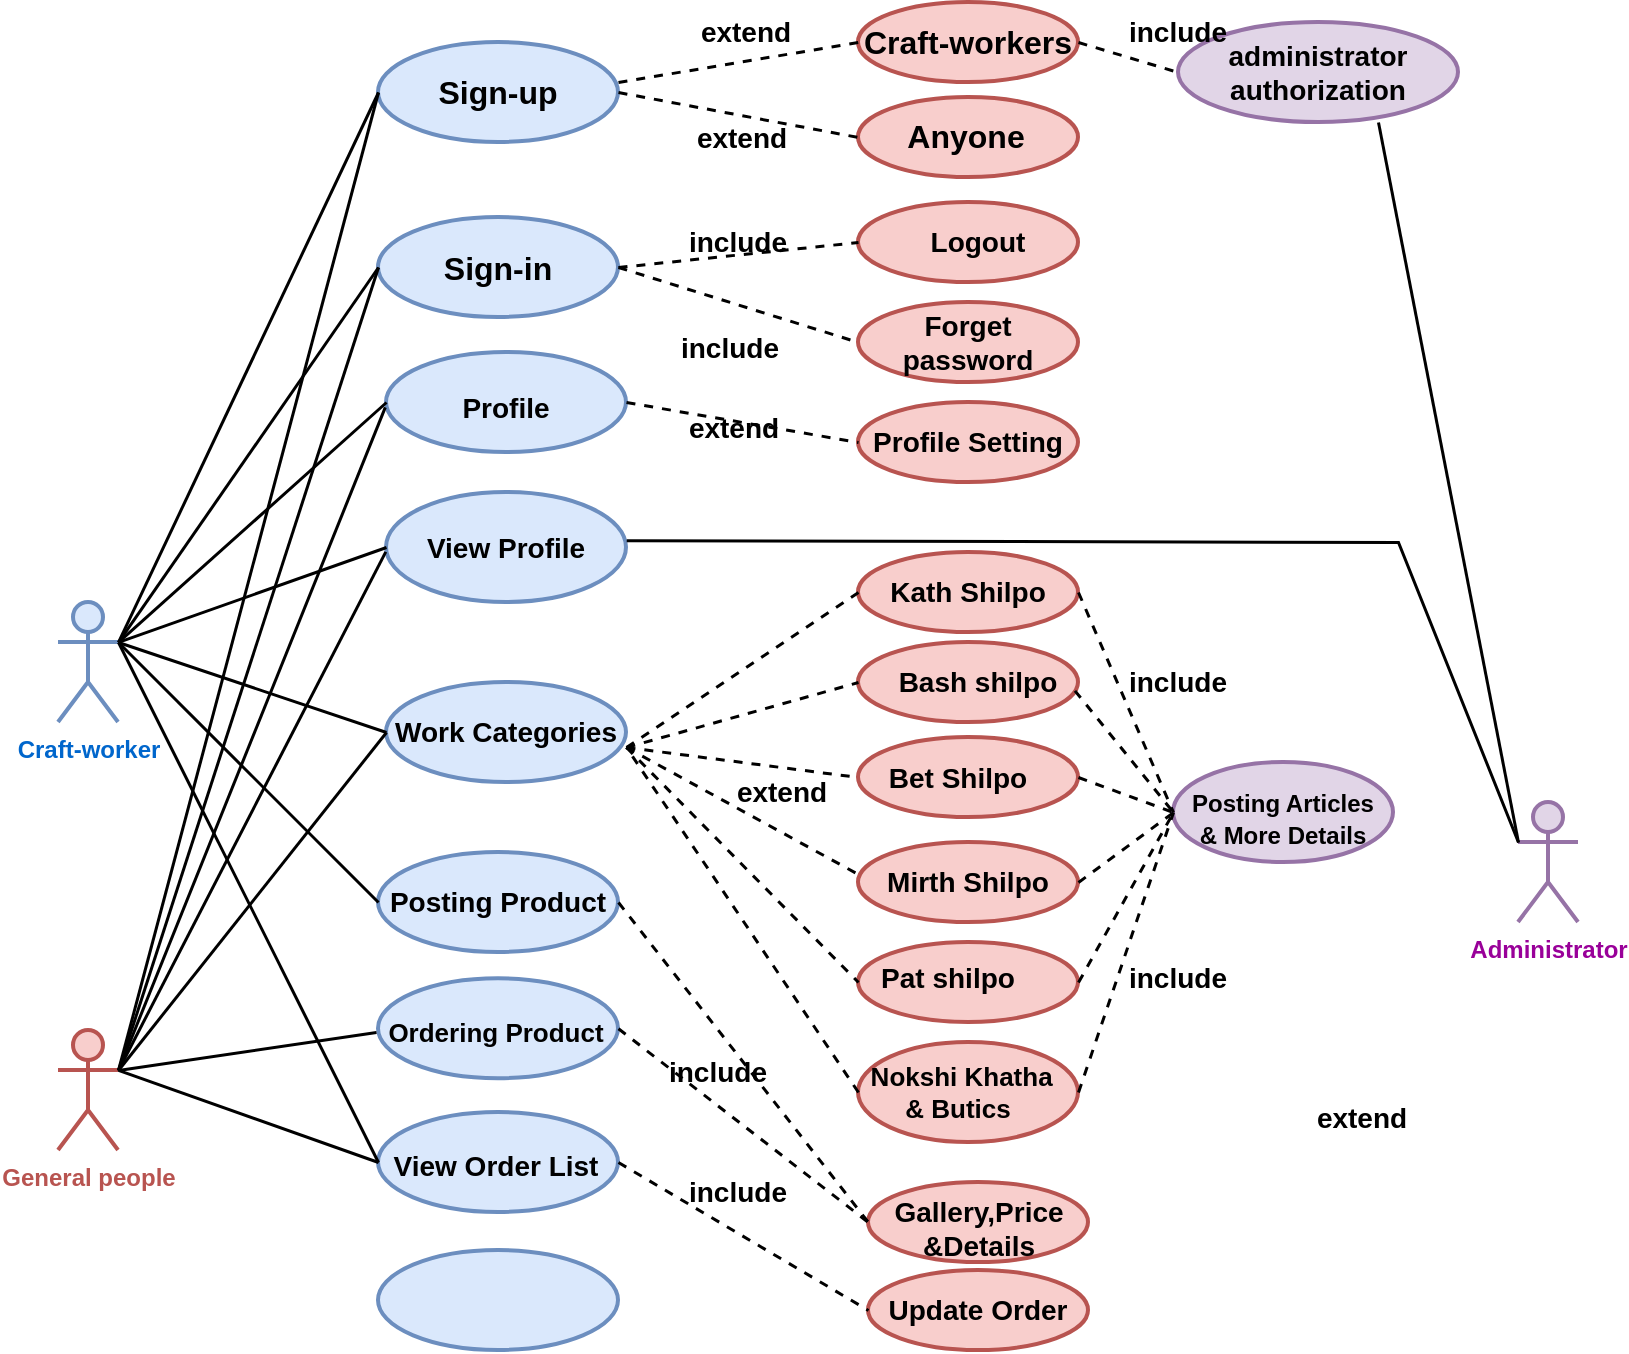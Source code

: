 <mxfile version="17.2.4" type="github">
  <diagram id="C1SeUNUOKZPyod-TcnNW" name="Page-1">
    <mxGraphModel dx="1234" dy="747" grid="1" gridSize="10" guides="1" tooltips="1" connect="1" arrows="1" fold="1" page="1" pageScale="1" pageWidth="827" pageHeight="1169" math="0" shadow="0">
      <root>
        <mxCell id="0" />
        <mxCell id="1" parent="0" />
        <mxCell id="6IoVu-vz7xidwQ04EuJD-1" value="&lt;font color=&quot;#0066CC&quot;&gt;&lt;b&gt;Craft-worker&lt;/b&gt;&lt;/font&gt;" style="shape=umlActor;verticalLabelPosition=bottom;verticalAlign=top;html=1;outlineConnect=0;fillColor=#dae8fc;strokeColor=#6c8ebf;strokeWidth=2;" parent="1" vertex="1">
          <mxGeometry x="40" y="340" width="30" height="60" as="geometry" />
        </mxCell>
        <mxCell id="6IoVu-vz7xidwQ04EuJD-2" value="&lt;font color=&quot;#B85450&quot;&gt;&lt;b&gt;General people&lt;/b&gt;&lt;/font&gt;" style="shape=umlActor;verticalLabelPosition=bottom;verticalAlign=top;html=1;outlineConnect=0;fillColor=#f8cecc;strokeColor=#B85450;strokeWidth=2;" parent="1" vertex="1">
          <mxGeometry x="40" y="554" width="30" height="60" as="geometry" />
        </mxCell>
        <mxCell id="6IoVu-vz7xidwQ04EuJD-3" value="&lt;font color=&quot;#990099&quot;&gt;&lt;b&gt;Administrator&lt;/b&gt;&lt;/font&gt;" style="shape=umlActor;verticalLabelPosition=bottom;verticalAlign=top;html=1;outlineConnect=0;fillColor=#e1d5e7;strokeColor=#9673a6;strokeWidth=2;" parent="1" vertex="1">
          <mxGeometry x="770" y="440" width="30" height="60" as="geometry" />
        </mxCell>
        <mxCell id="21wXZtojkiIjRj_W1PwF-1" value="" style="ellipse;whiteSpace=wrap;html=1;fillColor=#dae8fc;strokeColor=#6c8ebf;strokeWidth=2;" parent="1" vertex="1">
          <mxGeometry x="200" y="60" width="120" height="50" as="geometry" />
        </mxCell>
        <mxCell id="21wXZtojkiIjRj_W1PwF-2" value="" style="ellipse;whiteSpace=wrap;html=1;fillColor=#dae8fc;strokeColor=#6c8ebf;strokeWidth=2;" parent="1" vertex="1">
          <mxGeometry x="200" y="147.5" width="120" height="50" as="geometry" />
        </mxCell>
        <mxCell id="21wXZtojkiIjRj_W1PwF-3" value="" style="ellipse;whiteSpace=wrap;html=1;fillColor=#dae8fc;strokeColor=#6c8ebf;strokeWidth=2;" parent="1" vertex="1">
          <mxGeometry x="204" y="215" width="120" height="50" as="geometry" />
        </mxCell>
        <mxCell id="21wXZtojkiIjRj_W1PwF-4" value="" style="ellipse;whiteSpace=wrap;html=1;fillColor=#dae8fc;strokeColor=#6c8ebf;strokeWidth=2;" parent="1" vertex="1">
          <mxGeometry x="204" y="285" width="120" height="55" as="geometry" />
        </mxCell>
        <mxCell id="21wXZtojkiIjRj_W1PwF-5" value="" style="ellipse;whiteSpace=wrap;html=1;fillColor=#dae8fc;strokeColor=#6c8ebf;strokeWidth=2;" parent="1" vertex="1">
          <mxGeometry x="204" y="380" width="120" height="50" as="geometry" />
        </mxCell>
        <mxCell id="grchjJS3_pt_iHH_Tu_R-5" value="&lt;span style=&quot;font-size: 12pt ; font-family: &amp;#34;arial&amp;#34; ; color: rgb(0 , 0 , 0) ; background-color: transparent ; font-weight: 700 ; font-style: normal ; font-variant: normal ; text-decoration: none ; vertical-align: baseline&quot; id=&quot;docs-internal-guid-d9a8eea8-7fff-026f-fb4f-d4f9bcb1c07e&quot;&gt;Sign-up&lt;/span&gt;" style="text;html=1;strokeColor=none;fillColor=none;align=center;verticalAlign=middle;whiteSpace=wrap;rounded=0;fontColor=#B85450;" parent="1" vertex="1">
          <mxGeometry x="220" y="75" width="80" height="20" as="geometry" />
        </mxCell>
        <mxCell id="grchjJS3_pt_iHH_Tu_R-6" value="" style="ellipse;whiteSpace=wrap;html=1;strokeColor=#b85450;strokeWidth=2;fillColor=#f8cecc;" parent="1" vertex="1">
          <mxGeometry x="440" y="40" width="110" height="40" as="geometry" />
        </mxCell>
        <mxCell id="grchjJS3_pt_iHH_Tu_R-7" value="" style="ellipse;whiteSpace=wrap;html=1;strokeColor=#b85450;strokeWidth=2;fillColor=#f8cecc;" parent="1" vertex="1">
          <mxGeometry x="440" y="87.5" width="110" height="40" as="geometry" />
        </mxCell>
        <mxCell id="grchjJS3_pt_iHH_Tu_R-8" value="&lt;span style=&quot;font-size: 12pt ; font-family: &amp;#34;arial&amp;#34; ; color: rgb(0 , 0 , 0) ; background-color: transparent ; font-weight: 700 ; font-style: normal ; font-variant: normal ; text-decoration: none ; vertical-align: baseline&quot; id=&quot;docs-internal-guid-ee5e7e48-7fff-0333-686c-282adb7aed8b&quot;&gt;Craft-workers&lt;/span&gt;" style="text;html=1;strokeColor=none;fillColor=none;align=center;verticalAlign=middle;whiteSpace=wrap;rounded=0;fontColor=#B85450;" parent="1" vertex="1">
          <mxGeometry x="440" y="50" width="110" height="20" as="geometry" />
        </mxCell>
        <mxCell id="grchjJS3_pt_iHH_Tu_R-9" value="&lt;p dir=&quot;ltr&quot; style=&quot;line-height: 1.38 ; margin-left: 36pt ; margin-top: 0pt ; margin-bottom: 0pt&quot; id=&quot;docs-internal-guid-f657e5cc-7fff-a9fc-151d-04bddcebe516&quot;&gt;&lt;span style=&quot;font-size: 12pt ; font-family: &amp;#34;arial&amp;#34; ; color: rgb(0 , 0 , 0) ; background-color: transparent ; font-weight: 700 ; font-style: normal ; font-variant: normal ; text-decoration: none ; vertical-align: baseline&quot;&gt;Anyone&lt;/span&gt;&lt;/p&gt;" style="text;html=1;strokeColor=none;fillColor=none;align=center;verticalAlign=middle;whiteSpace=wrap;rounded=0;fontColor=#B85450;" parent="1" vertex="1">
          <mxGeometry x="440" y="92.5" width="60" height="30" as="geometry" />
        </mxCell>
        <mxCell id="grchjJS3_pt_iHH_Tu_R-10" value="" style="endArrow=none;dashed=1;html=1;rounded=0;fontColor=#B85450;entryX=0;entryY=0.5;entryDx=0;entryDy=0;strokeWidth=1.5;" parent="1" target="grchjJS3_pt_iHH_Tu_R-8" edge="1">
          <mxGeometry width="50" height="50" relative="1" as="geometry">
            <mxPoint x="320" y="80" as="sourcePoint" />
            <mxPoint x="370" y="30" as="targetPoint" />
          </mxGeometry>
        </mxCell>
        <mxCell id="grchjJS3_pt_iHH_Tu_R-11" value="" style="endArrow=none;dashed=1;html=1;rounded=0;fontColor=#B85450;exitX=1;exitY=0.5;exitDx=0;exitDy=0;strokeWidth=1.5;entryX=0;entryY=0.5;entryDx=0;entryDy=0;" parent="1" source="21wXZtojkiIjRj_W1PwF-1" target="grchjJS3_pt_iHH_Tu_R-9" edge="1">
          <mxGeometry width="50" height="50" relative="1" as="geometry">
            <mxPoint x="440" y="160" as="sourcePoint" />
            <mxPoint x="490" y="110" as="targetPoint" />
          </mxGeometry>
        </mxCell>
        <mxCell id="grchjJS3_pt_iHH_Tu_R-12" value="" style="ellipse;whiteSpace=wrap;html=1;strokeColor=#9673a6;strokeWidth=2;fillColor=#e1d5e7;" parent="1" vertex="1">
          <mxGeometry x="600" y="50" width="140" height="50" as="geometry" />
        </mxCell>
        <mxCell id="grchjJS3_pt_iHH_Tu_R-14" value="" style="endArrow=none;dashed=1;html=1;rounded=0;fontColor=#B85450;strokeWidth=1.5;entryX=0;entryY=0.5;entryDx=0;entryDy=0;exitX=1;exitY=0.5;exitDx=0;exitDy=0;" parent="1" source="grchjJS3_pt_iHH_Tu_R-8" target="grchjJS3_pt_iHH_Tu_R-12" edge="1">
          <mxGeometry width="50" height="50" relative="1" as="geometry">
            <mxPoint x="470" y="310" as="sourcePoint" />
            <mxPoint x="520" y="260" as="targetPoint" />
          </mxGeometry>
        </mxCell>
        <mxCell id="grchjJS3_pt_iHH_Tu_R-15" value="&lt;font size=&quot;1&quot;&gt;&lt;b style=&quot;font-size: 14px&quot;&gt;extend&lt;/b&gt;&lt;/font&gt;" style="text;html=1;align=center;verticalAlign=middle;whiteSpace=wrap;rounded=0;" parent="1" vertex="1">
          <mxGeometry x="354" y="40" width="60" height="30" as="geometry" />
        </mxCell>
        <mxCell id="grchjJS3_pt_iHH_Tu_R-16" value="&lt;font size=&quot;1&quot;&gt;&lt;b style=&quot;font-size: 14px&quot;&gt;extend&lt;/b&gt;&lt;/font&gt;" style="text;html=1;align=center;verticalAlign=middle;whiteSpace=wrap;rounded=0;" parent="1" vertex="1">
          <mxGeometry x="350" y="95" width="64" height="25" as="geometry" />
        </mxCell>
        <mxCell id="grchjJS3_pt_iHH_Tu_R-17" value="&lt;b&gt;administrator authorization&lt;/b&gt;" style="text;html=1;strokeColor=none;fillColor=none;align=center;verticalAlign=middle;whiteSpace=wrap;rounded=0;fontSize=14;fontColor=#000000;" parent="1" vertex="1">
          <mxGeometry x="610" y="50" width="120" height="50" as="geometry" />
        </mxCell>
        <mxCell id="grchjJS3_pt_iHH_Tu_R-18" value="" style="ellipse;whiteSpace=wrap;html=1;strokeColor=#b85450;strokeWidth=2;fillColor=#f8cecc;" parent="1" vertex="1">
          <mxGeometry x="440" y="140" width="110" height="40" as="geometry" />
        </mxCell>
        <mxCell id="grchjJS3_pt_iHH_Tu_R-19" value="" style="ellipse;whiteSpace=wrap;html=1;strokeColor=#b85450;strokeWidth=2;fillColor=#f8cecc;" parent="1" vertex="1">
          <mxGeometry x="440" y="190" width="110" height="40" as="geometry" />
        </mxCell>
        <mxCell id="grchjJS3_pt_iHH_Tu_R-20" value="" style="endArrow=none;dashed=1;html=1;rounded=0;fontSize=14;fontColor=#000000;strokeWidth=1.5;entryX=0;entryY=0.5;entryDx=0;entryDy=0;exitX=1;exitY=0.5;exitDx=0;exitDy=0;" parent="1" source="21wXZtojkiIjRj_W1PwF-2" target="grchjJS3_pt_iHH_Tu_R-18" edge="1">
          <mxGeometry width="50" height="50" relative="1" as="geometry">
            <mxPoint x="460" y="300" as="sourcePoint" />
            <mxPoint x="510" y="250" as="targetPoint" />
          </mxGeometry>
        </mxCell>
        <mxCell id="grchjJS3_pt_iHH_Tu_R-21" value="" style="endArrow=none;dashed=1;html=1;rounded=0;fontSize=14;fontColor=#000000;strokeWidth=1.5;entryX=0;entryY=0.5;entryDx=0;entryDy=0;exitX=1;exitY=0.5;exitDx=0;exitDy=0;" parent="1" source="21wXZtojkiIjRj_W1PwF-2" target="grchjJS3_pt_iHH_Tu_R-19" edge="1">
          <mxGeometry width="50" height="50" relative="1" as="geometry">
            <mxPoint x="460" y="300" as="sourcePoint" />
            <mxPoint x="510" y="250" as="targetPoint" />
          </mxGeometry>
        </mxCell>
        <mxCell id="grchjJS3_pt_iHH_Tu_R-22" value="&lt;font size=&quot;1&quot;&gt;&lt;b style=&quot;font-size: 14px&quot;&gt;extend&lt;/b&gt;&lt;/font&gt;" style="text;html=1;align=center;verticalAlign=middle;whiteSpace=wrap;rounded=0;" parent="1" vertex="1">
          <mxGeometry x="370" y="422.5" width="64" height="25" as="geometry" />
        </mxCell>
        <mxCell id="grchjJS3_pt_iHH_Tu_R-23" value="&lt;b&gt;include&lt;/b&gt;" style="text;html=1;strokeColor=none;fillColor=none;align=center;verticalAlign=middle;whiteSpace=wrap;rounded=0;fontSize=14;fontColor=#000000;" parent="1" vertex="1">
          <mxGeometry x="350" y="145" width="60" height="30" as="geometry" />
        </mxCell>
        <mxCell id="grchjJS3_pt_iHH_Tu_R-24" value="&lt;b&gt;Logout&lt;/b&gt;" style="text;html=1;strokeColor=none;fillColor=none;align=center;verticalAlign=middle;whiteSpace=wrap;rounded=0;fontSize=14;fontColor=#000000;" parent="1" vertex="1">
          <mxGeometry x="470" y="145" width="60" height="30" as="geometry" />
        </mxCell>
        <mxCell id="grchjJS3_pt_iHH_Tu_R-25" value="&lt;b&gt;Forget password&lt;/b&gt;" style="text;html=1;strokeColor=none;fillColor=none;align=center;verticalAlign=middle;whiteSpace=wrap;rounded=0;fontSize=14;fontColor=#000000;" parent="1" vertex="1">
          <mxGeometry x="465" y="195" width="60" height="30" as="geometry" />
        </mxCell>
        <mxCell id="grchjJS3_pt_iHH_Tu_R-28" value="&lt;div&gt;&lt;span style=&quot;font-size: 12pt ; font-family: &amp;#34;arial&amp;#34; ; color: rgb(0 , 0 , 0) ; background-color: transparent ; font-weight: 700 ; font-style: normal ; font-variant: normal ; text-decoration: none ; vertical-align: baseline&quot; id=&quot;docs-internal-guid-d9a8eea8-7fff-026f-fb4f-d4f9bcb1c07e&quot;&gt;Sign-in&lt;/span&gt;&lt;/div&gt;" style="text;html=1;strokeColor=none;fillColor=none;align=center;verticalAlign=middle;whiteSpace=wrap;rounded=0;fontColor=#B85450;" parent="1" vertex="1">
          <mxGeometry x="220" y="162.5" width="80" height="20" as="geometry" />
        </mxCell>
        <mxCell id="grchjJS3_pt_iHH_Tu_R-29" value="&lt;b&gt;include&lt;/b&gt;" style="text;html=1;strokeColor=none;fillColor=none;align=center;verticalAlign=middle;whiteSpace=wrap;rounded=0;fontSize=14;fontColor=#000000;" parent="1" vertex="1">
          <mxGeometry x="570" y="40" width="60" height="30" as="geometry" />
        </mxCell>
        <mxCell id="grchjJS3_pt_iHH_Tu_R-34" value="&lt;b&gt;Profile&lt;/b&gt;" style="text;html=1;strokeColor=none;fillColor=none;align=center;verticalAlign=middle;whiteSpace=wrap;rounded=0;fontSize=14;fontColor=#000000;" parent="1" vertex="1">
          <mxGeometry x="234" y="227.5" width="60" height="30" as="geometry" />
        </mxCell>
        <mxCell id="grchjJS3_pt_iHH_Tu_R-35" value="" style="ellipse;whiteSpace=wrap;html=1;strokeColor=#b85450;strokeWidth=2;fillColor=#f8cecc;" parent="1" vertex="1">
          <mxGeometry x="440" y="240" width="110" height="40" as="geometry" />
        </mxCell>
        <mxCell id="grchjJS3_pt_iHH_Tu_R-36" value="" style="endArrow=none;dashed=1;html=1;rounded=0;fontSize=14;fontColor=#000000;strokeWidth=1.5;entryX=0;entryY=0.5;entryDx=0;entryDy=0;exitX=1;exitY=0.5;exitDx=0;exitDy=0;" parent="1" source="21wXZtojkiIjRj_W1PwF-3" target="grchjJS3_pt_iHH_Tu_R-35" edge="1">
          <mxGeometry width="50" height="50" relative="1" as="geometry">
            <mxPoint x="210" y="150" as="sourcePoint" />
            <mxPoint x="260" y="100" as="targetPoint" />
          </mxGeometry>
        </mxCell>
        <mxCell id="grchjJS3_pt_iHH_Tu_R-37" value="&lt;b&gt;Profile Setting&lt;/b&gt;" style="text;html=1;strokeColor=none;fillColor=none;align=center;verticalAlign=middle;whiteSpace=wrap;rounded=0;fontSize=14;fontColor=#000000;" parent="1" vertex="1">
          <mxGeometry x="445" y="245" width="100" height="30" as="geometry" />
        </mxCell>
        <mxCell id="grchjJS3_pt_iHH_Tu_R-38" value="&lt;font size=&quot;1&quot;&gt;&lt;b style=&quot;font-size: 14px&quot;&gt;extend&lt;/b&gt;&lt;/font&gt;" style="text;html=1;align=center;verticalAlign=middle;whiteSpace=wrap;rounded=0;" parent="1" vertex="1">
          <mxGeometry x="346" y="240" width="64" height="25" as="geometry" />
        </mxCell>
        <mxCell id="grchjJS3_pt_iHH_Tu_R-44" value="&lt;b&gt;View Profile&lt;/b&gt;" style="text;html=1;strokeColor=none;fillColor=none;align=center;verticalAlign=middle;whiteSpace=wrap;rounded=0;fontSize=14;fontColor=#000000;" parent="1" vertex="1">
          <mxGeometry x="209" y="302.5" width="110" height="20" as="geometry" />
        </mxCell>
        <mxCell id="grchjJS3_pt_iHH_Tu_R-48" value="&lt;b&gt;Work &lt;span style=&quot;font-family: &amp;#34;arial&amp;#34; ; color: rgb(0 , 0 , 0) ; background-color: transparent ; font-style: normal ; font-variant: normal ; text-decoration: none ; vertical-align: baseline&quot; id=&quot;docs-internal-guid-b7d664e6-7fff-4944-9143-4917c589e76c&quot;&gt;Categories&lt;/span&gt;&lt;/b&gt;" style="text;html=1;strokeColor=none;fillColor=none;align=center;verticalAlign=middle;whiteSpace=wrap;rounded=0;fontSize=14;fontColor=#000000;" parent="1" vertex="1">
          <mxGeometry x="204" y="390" width="120" height="30" as="geometry" />
        </mxCell>
        <mxCell id="grchjJS3_pt_iHH_Tu_R-51" value="" style="ellipse;whiteSpace=wrap;html=1;strokeColor=#b85450;strokeWidth=2;fillColor=#f8cecc;" parent="1" vertex="1">
          <mxGeometry x="440" y="360" width="110" height="40" as="geometry" />
        </mxCell>
        <mxCell id="grchjJS3_pt_iHH_Tu_R-52" value="" style="ellipse;whiteSpace=wrap;html=1;strokeColor=#b85450;strokeWidth=2;fillColor=#f8cecc;" parent="1" vertex="1">
          <mxGeometry x="440" y="315" width="110" height="40" as="geometry" />
        </mxCell>
        <mxCell id="grchjJS3_pt_iHH_Tu_R-54" value="" style="ellipse;whiteSpace=wrap;html=1;strokeColor=#b85450;strokeWidth=2;fillColor=#f8cecc;" parent="1" vertex="1">
          <mxGeometry x="440" y="407.5" width="110" height="40" as="geometry" />
        </mxCell>
        <mxCell id="grchjJS3_pt_iHH_Tu_R-55" value="" style="ellipse;whiteSpace=wrap;html=1;strokeColor=#b85450;strokeWidth=2;fillColor=#f8cecc;" parent="1" vertex="1">
          <mxGeometry x="440" y="460" width="110" height="40" as="geometry" />
        </mxCell>
        <mxCell id="grchjJS3_pt_iHH_Tu_R-56" value="" style="ellipse;whiteSpace=wrap;html=1;strokeColor=#b85450;strokeWidth=2;fillColor=#f8cecc;" parent="1" vertex="1">
          <mxGeometry x="440" y="510" width="110" height="40" as="geometry" />
        </mxCell>
        <mxCell id="grchjJS3_pt_iHH_Tu_R-57" value="&lt;b&gt;include&lt;/b&gt;" style="text;html=1;strokeColor=none;fillColor=none;align=center;verticalAlign=middle;whiteSpace=wrap;rounded=0;fontSize=14;fontColor=#000000;" parent="1" vertex="1">
          <mxGeometry x="346" y="197.5" width="60" height="30" as="geometry" />
        </mxCell>
        <mxCell id="29DSbf79sJnoU8SOsV-l-2" value="" style="endArrow=none;dashed=1;html=1;rounded=0;entryX=0;entryY=0.5;entryDx=0;entryDy=0;exitX=1;exitY=0.75;exitDx=0;exitDy=0;strokeWidth=1.5;" parent="1" source="grchjJS3_pt_iHH_Tu_R-48" target="grchjJS3_pt_iHH_Tu_R-52" edge="1">
          <mxGeometry width="50" height="50" relative="1" as="geometry">
            <mxPoint x="340" y="560" as="sourcePoint" />
            <mxPoint x="390" y="510" as="targetPoint" />
          </mxGeometry>
        </mxCell>
        <mxCell id="29DSbf79sJnoU8SOsV-l-3" value="" style="endArrow=none;dashed=1;html=1;rounded=0;entryX=0;entryY=0.5;entryDx=0;entryDy=0;exitX=1;exitY=0.75;exitDx=0;exitDy=0;strokeWidth=1.5;" parent="1" source="grchjJS3_pt_iHH_Tu_R-48" target="grchjJS3_pt_iHH_Tu_R-51" edge="1">
          <mxGeometry width="50" height="50" relative="1" as="geometry">
            <mxPoint x="340" y="560" as="sourcePoint" />
            <mxPoint x="390" y="510" as="targetPoint" />
          </mxGeometry>
        </mxCell>
        <mxCell id="29DSbf79sJnoU8SOsV-l-4" value="" style="endArrow=none;dashed=1;html=1;rounded=0;entryX=0;entryY=0.5;entryDx=0;entryDy=0;exitX=1;exitY=0.75;exitDx=0;exitDy=0;strokeWidth=1.5;" parent="1" source="grchjJS3_pt_iHH_Tu_R-48" target="grchjJS3_pt_iHH_Tu_R-54" edge="1">
          <mxGeometry width="50" height="50" relative="1" as="geometry">
            <mxPoint x="320" y="430" as="sourcePoint" />
            <mxPoint x="390" y="510" as="targetPoint" />
          </mxGeometry>
        </mxCell>
        <mxCell id="29DSbf79sJnoU8SOsV-l-5" value="" style="endArrow=none;dashed=1;html=1;rounded=0;entryX=0;entryY=0.4;entryDx=0;entryDy=0;entryPerimeter=0;exitX=1;exitY=0.75;exitDx=0;exitDy=0;strokeWidth=1.5;" parent="1" source="grchjJS3_pt_iHH_Tu_R-48" target="grchjJS3_pt_iHH_Tu_R-55" edge="1">
          <mxGeometry width="50" height="50" relative="1" as="geometry">
            <mxPoint x="340" y="560" as="sourcePoint" />
            <mxPoint x="390" y="510" as="targetPoint" />
          </mxGeometry>
        </mxCell>
        <mxCell id="29DSbf79sJnoU8SOsV-l-6" value="" style="endArrow=none;dashed=1;html=1;rounded=0;exitX=1;exitY=0.75;exitDx=0;exitDy=0;entryX=0;entryY=0.5;entryDx=0;entryDy=0;strokeWidth=1.5;" parent="1" source="grchjJS3_pt_iHH_Tu_R-48" target="grchjJS3_pt_iHH_Tu_R-56" edge="1">
          <mxGeometry width="50" height="50" relative="1" as="geometry">
            <mxPoint x="330" y="570" as="sourcePoint" />
            <mxPoint x="380" y="520" as="targetPoint" />
          </mxGeometry>
        </mxCell>
        <mxCell id="29DSbf79sJnoU8SOsV-l-7" value="" style="ellipse;whiteSpace=wrap;html=1;strokeColor=#b85450;strokeWidth=2;fillColor=#f8cecc;" parent="1" vertex="1">
          <mxGeometry x="440" y="560" width="110" height="50" as="geometry" />
        </mxCell>
        <mxCell id="29DSbf79sJnoU8SOsV-l-8" value="" style="endArrow=none;dashed=1;html=1;rounded=0;exitX=0;exitY=0.5;exitDx=0;exitDy=0;entryX=1;entryY=0.75;entryDx=0;entryDy=0;strokeWidth=1.5;" parent="1" source="29DSbf79sJnoU8SOsV-l-7" target="grchjJS3_pt_iHH_Tu_R-48" edge="1">
          <mxGeometry width="50" height="50" relative="1" as="geometry">
            <mxPoint x="450" y="610" as="sourcePoint" />
            <mxPoint x="290" y="500" as="targetPoint" />
          </mxGeometry>
        </mxCell>
        <mxCell id="ZkMdfGaGYWbonD-F4Da_-1" value="&lt;font style=&quot;font-size: 14px&quot;&gt;&lt;span style=&quot;font-family: &amp;#34;arial&amp;#34; ; color: rgb(0 , 0 , 0) ; background-color: transparent ; font-weight: 700 ; font-style: normal ; font-variant: normal ; text-decoration: none ; vertical-align: baseline&quot; id=&quot;docs-internal-guid-06c5607c-7fff-e027-40bc-780a48625a0f&quot;&gt;Kath Shilpo&lt;/span&gt;&lt;/font&gt;" style="text;html=1;strokeColor=none;fillColor=none;align=center;verticalAlign=middle;whiteSpace=wrap;rounded=0;" vertex="1" parent="1">
          <mxGeometry x="445" y="330" width="100" height="10" as="geometry" />
        </mxCell>
        <mxCell id="ZkMdfGaGYWbonD-F4Da_-2" value="&lt;font style=&quot;font-size: 14px&quot;&gt;&lt;span style=&quot;font-family: &amp;#34;arial&amp;#34; ; color: rgb(0 , 0 , 0) ; background-color: transparent ; font-weight: 700 ; font-style: normal ; font-variant: normal ; text-decoration: none ; vertical-align: baseline&quot; id=&quot;docs-internal-guid-e4ca065d-7fff-76d1-59c0-c70cfacae03e&quot;&gt;Bash shilpo&lt;/span&gt;&lt;/font&gt;" style="text;html=1;strokeColor=none;fillColor=none;align=center;verticalAlign=middle;whiteSpace=wrap;rounded=0;fontSize=14;" vertex="1" parent="1">
          <mxGeometry x="450" y="370" width="100" height="20" as="geometry" />
        </mxCell>
        <mxCell id="ZkMdfGaGYWbonD-F4Da_-4" value="&lt;font style=&quot;font-size: 14px&quot;&gt;&lt;span style=&quot;font-family: &amp;#34;arial&amp;#34; ; color: rgb(0 , 0 , 0) ; background-color: transparent ; font-weight: 700 ; font-style: normal ; font-variant: normal ; text-decoration: none ; vertical-align: baseline&quot; id=&quot;docs-internal-guid-c5cb1a11-7fff-92f5-c12f-03132aebc5e7&quot;&gt;Bet Shilpo&lt;/span&gt;&lt;/font&gt;" style="text;html=1;strokeColor=none;fillColor=none;align=center;verticalAlign=middle;whiteSpace=wrap;rounded=0;fontSize=14;" vertex="1" parent="1">
          <mxGeometry x="445" y="420" width="90" height="15" as="geometry" />
        </mxCell>
        <mxCell id="ZkMdfGaGYWbonD-F4Da_-6" value="&lt;font style=&quot;font-size: 14px&quot;&gt;&lt;span style=&quot;font-family: &amp;#34;arial&amp;#34; ; color: rgb(0 , 0 , 0) ; background-color: transparent ; font-weight: 700 ; font-style: normal ; font-variant: normal ; text-decoration: none ; vertical-align: baseline&quot; id=&quot;docs-internal-guid-1e54c604-7fff-bb8c-8ced-753b6cb01f62&quot;&gt;Mirth Shilpo &lt;/span&gt;&lt;/font&gt;" style="text;html=1;strokeColor=none;fillColor=none;align=center;verticalAlign=middle;whiteSpace=wrap;rounded=0;fontSize=14;" vertex="1" parent="1">
          <mxGeometry x="445" y="465" width="100" height="30" as="geometry" />
        </mxCell>
        <mxCell id="ZkMdfGaGYWbonD-F4Da_-7" value="&lt;font style=&quot;font-size: 14px&quot;&gt;&lt;span style=&quot;font-family: &amp;#34;arial&amp;#34; ; color: rgb(0 , 0 , 0) ; background-color: transparent ; font-weight: 700 ; font-style: normal ; font-variant: normal ; text-decoration: none ; vertical-align: baseline&quot; id=&quot;docs-internal-guid-70e00efe-7fff-971b-4688-516f0cfce340&quot;&gt;Pat shilpo&lt;/span&gt;&lt;/font&gt;" style="text;html=1;strokeColor=none;fillColor=none;align=center;verticalAlign=middle;whiteSpace=wrap;rounded=0;fontSize=14;" vertex="1" parent="1">
          <mxGeometry x="445" y="515" width="80" height="25" as="geometry" />
        </mxCell>
        <mxCell id="ZkMdfGaGYWbonD-F4Da_-8" value="&lt;div style=&quot;font-size: 13px&quot;&gt;&lt;font style=&quot;font-size: 13px&quot;&gt;&lt;span style=&quot;font-family: &amp;#34;arial&amp;#34; ; color: rgb(0 , 0 , 0) ; background-color: transparent ; font-weight: 700 ; font-style: normal ; font-variant: normal ; text-decoration: none ; vertical-align: baseline&quot; id=&quot;docs-internal-guid-2d838bbb-7fff-4a7c-e926-a074e1afc192&quot;&gt;&amp;nbsp;Nokshi Khatha &lt;br&gt;&lt;/span&gt;&lt;/font&gt;&lt;/div&gt;&lt;div style=&quot;font-size: 13px&quot;&gt;&lt;font style=&quot;font-size: 13px&quot;&gt;&lt;span style=&quot;font-family: &amp;#34;arial&amp;#34; ; color: rgb(0 , 0 , 0) ; background-color: transparent ; font-weight: 700 ; font-style: normal ; font-variant: normal ; text-decoration: none ; vertical-align: baseline&quot; id=&quot;docs-internal-guid-2d838bbb-7fff-4a7c-e926-a074e1afc192&quot;&gt;&amp;amp; Butics&lt;/span&gt;&lt;/font&gt;&lt;/div&gt;" style="text;html=1;strokeColor=none;fillColor=none;align=center;verticalAlign=middle;whiteSpace=wrap;rounded=0;fontSize=14;" vertex="1" parent="1">
          <mxGeometry x="435" y="570" width="110" height="30" as="geometry" />
        </mxCell>
        <mxCell id="ZkMdfGaGYWbonD-F4Da_-13" value="" style="ellipse;whiteSpace=wrap;html=1;strokeColor=#9673a6;strokeWidth=2;fillColor=#e1d5e7;" vertex="1" parent="1">
          <mxGeometry x="597.5" y="420" width="110" height="50" as="geometry" />
        </mxCell>
        <mxCell id="ZkMdfGaGYWbonD-F4Da_-14" value="" style="endArrow=none;dashed=1;html=1;rounded=0;fontSize=13;entryX=0;entryY=0.5;entryDx=0;entryDy=0;exitX=1;exitY=0.5;exitDx=0;exitDy=0;strokeWidth=1.5;" edge="1" parent="1" source="grchjJS3_pt_iHH_Tu_R-52" target="ZkMdfGaGYWbonD-F4Da_-13">
          <mxGeometry width="50" height="50" relative="1" as="geometry">
            <mxPoint x="570" y="530" as="sourcePoint" />
            <mxPoint x="620" y="480" as="targetPoint" />
          </mxGeometry>
        </mxCell>
        <mxCell id="ZkMdfGaGYWbonD-F4Da_-15" value="" style="endArrow=none;dashed=1;html=1;rounded=0;fontSize=13;entryX=0;entryY=0.5;entryDx=0;entryDy=0;exitX=0.984;exitY=0.604;exitDx=0;exitDy=0;exitPerimeter=0;strokeWidth=1.5;" edge="1" parent="1" source="grchjJS3_pt_iHH_Tu_R-51" target="ZkMdfGaGYWbonD-F4Da_-13">
          <mxGeometry width="50" height="50" relative="1" as="geometry">
            <mxPoint x="570" y="530" as="sourcePoint" />
            <mxPoint x="620" y="480" as="targetPoint" />
          </mxGeometry>
        </mxCell>
        <mxCell id="ZkMdfGaGYWbonD-F4Da_-16" value="" style="endArrow=none;dashed=1;html=1;rounded=0;fontSize=13;exitX=1;exitY=0.5;exitDx=0;exitDy=0;entryX=0;entryY=0.5;entryDx=0;entryDy=0;strokeWidth=1.5;" edge="1" parent="1" source="grchjJS3_pt_iHH_Tu_R-54" target="ZkMdfGaGYWbonD-F4Da_-13">
          <mxGeometry width="50" height="50" relative="1" as="geometry">
            <mxPoint x="570" y="530" as="sourcePoint" />
            <mxPoint x="620" y="480" as="targetPoint" />
          </mxGeometry>
        </mxCell>
        <mxCell id="ZkMdfGaGYWbonD-F4Da_-17" value="" style="endArrow=none;dashed=1;html=1;rounded=0;fontSize=13;exitX=1;exitY=0.5;exitDx=0;exitDy=0;entryX=0;entryY=0.5;entryDx=0;entryDy=0;strokeWidth=1.5;" edge="1" parent="1" source="grchjJS3_pt_iHH_Tu_R-55" target="ZkMdfGaGYWbonD-F4Da_-13">
          <mxGeometry width="50" height="50" relative="1" as="geometry">
            <mxPoint x="580" y="550" as="sourcePoint" />
            <mxPoint x="620" y="480" as="targetPoint" />
          </mxGeometry>
        </mxCell>
        <mxCell id="ZkMdfGaGYWbonD-F4Da_-18" value="" style="endArrow=none;dashed=1;html=1;rounded=0;fontSize=13;exitX=1;exitY=0.5;exitDx=0;exitDy=0;entryX=0;entryY=0.5;entryDx=0;entryDy=0;strokeWidth=1.5;" edge="1" parent="1" source="grchjJS3_pt_iHH_Tu_R-56" target="ZkMdfGaGYWbonD-F4Da_-13">
          <mxGeometry width="50" height="50" relative="1" as="geometry">
            <mxPoint x="570" y="600" as="sourcePoint" />
            <mxPoint x="620" y="550" as="targetPoint" />
          </mxGeometry>
        </mxCell>
        <mxCell id="ZkMdfGaGYWbonD-F4Da_-19" value="" style="endArrow=none;dashed=1;html=1;rounded=0;fontSize=13;exitX=1;exitY=0.5;exitDx=0;exitDy=0;entryX=0;entryY=0.5;entryDx=0;entryDy=0;strokeWidth=1.5;" edge="1" parent="1" source="29DSbf79sJnoU8SOsV-l-7" target="ZkMdfGaGYWbonD-F4Da_-13">
          <mxGeometry width="50" height="50" relative="1" as="geometry">
            <mxPoint x="570" y="600" as="sourcePoint" />
            <mxPoint x="620" y="550" as="targetPoint" />
          </mxGeometry>
        </mxCell>
        <mxCell id="ZkMdfGaGYWbonD-F4Da_-20" value="&lt;div&gt;&lt;font style=&quot;font-size: 12px&quot;&gt;&lt;b&gt;Posting Articles &lt;br&gt;&lt;/b&gt;&lt;/font&gt;&lt;/div&gt;&lt;div&gt;&lt;font style=&quot;font-size: 12px&quot;&gt;&lt;b&gt;&amp;amp; More Details&lt;/b&gt;&lt;/font&gt;&lt;/div&gt;" style="text;html=1;strokeColor=none;fillColor=none;align=center;verticalAlign=middle;whiteSpace=wrap;rounded=0;fontSize=13;" vertex="1" parent="1">
          <mxGeometry x="605" y="435" width="95" height="26.25" as="geometry" />
        </mxCell>
        <mxCell id="ZkMdfGaGYWbonD-F4Da_-21" value="&lt;b&gt;include&lt;/b&gt;" style="text;html=1;strokeColor=none;fillColor=none;align=center;verticalAlign=middle;whiteSpace=wrap;rounded=0;fontSize=14;fontColor=#000000;" vertex="1" parent="1">
          <mxGeometry x="570" y="365" width="60" height="30" as="geometry" />
        </mxCell>
        <mxCell id="ZkMdfGaGYWbonD-F4Da_-22" value="&lt;b&gt;include&lt;/b&gt;" style="text;html=1;strokeColor=none;fillColor=none;align=center;verticalAlign=middle;whiteSpace=wrap;rounded=0;fontSize=14;fontColor=#000000;" vertex="1" parent="1">
          <mxGeometry x="570" y="512.5" width="60" height="30" as="geometry" />
        </mxCell>
        <mxCell id="ZkMdfGaGYWbonD-F4Da_-23" value="" style="ellipse;whiteSpace=wrap;html=1;fillColor=#dae8fc;strokeColor=#6c8ebf;strokeWidth=2;" vertex="1" parent="1">
          <mxGeometry x="200" y="465" width="120" height="50" as="geometry" />
        </mxCell>
        <mxCell id="ZkMdfGaGYWbonD-F4Da_-24" value="" style="ellipse;whiteSpace=wrap;html=1;fillColor=#dae8fc;strokeColor=#6c8ebf;strokeWidth=2;" vertex="1" parent="1">
          <mxGeometry x="200" y="528.13" width="120" height="50" as="geometry" />
        </mxCell>
        <mxCell id="ZkMdfGaGYWbonD-F4Da_-25" value="" style="ellipse;whiteSpace=wrap;html=1;fillColor=#dae8fc;strokeColor=#6c8ebf;strokeWidth=2;" vertex="1" parent="1">
          <mxGeometry x="200" y="595" width="120" height="50" as="geometry" />
        </mxCell>
        <mxCell id="ZkMdfGaGYWbonD-F4Da_-26" value="" style="ellipse;whiteSpace=wrap;html=1;fillColor=#dae8fc;strokeColor=#6c8ebf;strokeWidth=2;" vertex="1" parent="1">
          <mxGeometry x="200" y="664" width="120" height="50" as="geometry" />
        </mxCell>
        <mxCell id="ZkMdfGaGYWbonD-F4Da_-27" value="&lt;font size=&quot;1&quot;&gt;&lt;b style=&quot;font-size: 14px&quot;&gt;Posting Product&lt;/b&gt;&lt;/font&gt;" style="text;html=1;strokeColor=none;fillColor=none;align=center;verticalAlign=middle;whiteSpace=wrap;rounded=0;fontSize=12;" vertex="1" parent="1">
          <mxGeometry x="204" y="472" width="112" height="36" as="geometry" />
        </mxCell>
        <mxCell id="ZkMdfGaGYWbonD-F4Da_-34" value="" style="ellipse;whiteSpace=wrap;html=1;strokeColor=#b85450;strokeWidth=2;fillColor=#f8cecc;" vertex="1" parent="1">
          <mxGeometry x="445" y="630" width="110" height="40" as="geometry" />
        </mxCell>
        <mxCell id="ZkMdfGaGYWbonD-F4Da_-35" value="&lt;div&gt;&lt;b&gt;Gallery,Price&lt;/b&gt;&lt;/div&gt;&lt;div&gt;&lt;b&gt;&amp;amp;Details&lt;/b&gt;&lt;/div&gt;" style="text;html=1;strokeColor=none;fillColor=none;align=center;verticalAlign=middle;whiteSpace=wrap;rounded=0;fontSize=14;" vertex="1" parent="1">
          <mxGeometry x="462.5" y="642.13" width="75" height="21.87" as="geometry" />
        </mxCell>
        <mxCell id="ZkMdfGaGYWbonD-F4Da_-36" value="" style="endArrow=none;dashed=1;html=1;rounded=0;fontSize=14;strokeWidth=1.5;entryX=0;entryY=0.5;entryDx=0;entryDy=0;exitX=1;exitY=0.5;exitDx=0;exitDy=0;" edge="1" parent="1" source="ZkMdfGaGYWbonD-F4Da_-23" target="ZkMdfGaGYWbonD-F4Da_-34">
          <mxGeometry width="50" height="50" relative="1" as="geometry">
            <mxPoint x="384" y="695" as="sourcePoint" />
            <mxPoint x="434" y="645" as="targetPoint" />
          </mxGeometry>
        </mxCell>
        <mxCell id="ZkMdfGaGYWbonD-F4Da_-38" value="&lt;font size=&quot;1&quot;&gt;&lt;b style=&quot;font-size: 14px&quot;&gt;extend&lt;/b&gt;&lt;/font&gt;" style="text;html=1;align=center;verticalAlign=middle;whiteSpace=wrap;rounded=0;" vertex="1" parent="1">
          <mxGeometry x="660" y="585" width="64" height="25" as="geometry" />
        </mxCell>
        <mxCell id="ZkMdfGaGYWbonD-F4Da_-39" value="&lt;b&gt;include&lt;/b&gt;" style="text;html=1;strokeColor=none;fillColor=none;align=center;verticalAlign=middle;whiteSpace=wrap;rounded=0;fontSize=14;fontColor=#000000;" vertex="1" parent="1">
          <mxGeometry x="340" y="560" width="60" height="30" as="geometry" />
        </mxCell>
        <mxCell id="ZkMdfGaGYWbonD-F4Da_-40" value="&lt;font style=&quot;font-size: 13px&quot;&gt;&lt;b&gt;Ordering Product&lt;/b&gt;&lt;/font&gt;" style="text;html=1;strokeColor=none;fillColor=none;align=center;verticalAlign=middle;whiteSpace=wrap;rounded=0;fontSize=12;" vertex="1" parent="1">
          <mxGeometry x="199" y="540" width="120" height="30" as="geometry" />
        </mxCell>
        <mxCell id="ZkMdfGaGYWbonD-F4Da_-42" value="" style="endArrow=none;dashed=1;html=1;rounded=0;fontSize=13;strokeWidth=1.5;exitX=1;exitY=0.5;exitDx=0;exitDy=0;entryX=0;entryY=0.5;entryDx=0;entryDy=0;" edge="1" parent="1" source="ZkMdfGaGYWbonD-F4Da_-24" target="ZkMdfGaGYWbonD-F4Da_-34">
          <mxGeometry width="50" height="50" relative="1" as="geometry">
            <mxPoint x="400" y="620" as="sourcePoint" />
            <mxPoint x="450" y="570" as="targetPoint" />
          </mxGeometry>
        </mxCell>
        <mxCell id="ZkMdfGaGYWbonD-F4Da_-43" value="" style="ellipse;whiteSpace=wrap;html=1;strokeColor=#b85450;strokeWidth=2;fillColor=#f8cecc;" vertex="1" parent="1">
          <mxGeometry x="445" y="674" width="110" height="40" as="geometry" />
        </mxCell>
        <mxCell id="ZkMdfGaGYWbonD-F4Da_-44" value="&lt;b&gt;&lt;font style=&quot;font-size: 14px&quot;&gt;Update Order&lt;/font&gt;&lt;/b&gt;" style="text;html=1;strokeColor=none;fillColor=none;align=center;verticalAlign=middle;whiteSpace=wrap;rounded=0;fontSize=13;" vertex="1" parent="1">
          <mxGeometry x="450" y="686" width="100" height="16" as="geometry" />
        </mxCell>
        <mxCell id="ZkMdfGaGYWbonD-F4Da_-45" value="" style="endArrow=none;dashed=1;html=1;rounded=0;fontSize=14;strokeWidth=1.5;entryX=0;entryY=0.5;entryDx=0;entryDy=0;exitX=1;exitY=0.5;exitDx=0;exitDy=0;" edge="1" parent="1" source="ZkMdfGaGYWbonD-F4Da_-25" target="ZkMdfGaGYWbonD-F4Da_-43">
          <mxGeometry width="50" height="50" relative="1" as="geometry">
            <mxPoint x="340" y="580" as="sourcePoint" />
            <mxPoint x="530" y="610" as="targetPoint" />
          </mxGeometry>
        </mxCell>
        <mxCell id="ZkMdfGaGYWbonD-F4Da_-46" value="&lt;b&gt;View Order List&lt;/b&gt;" style="text;html=1;strokeColor=none;fillColor=none;align=center;verticalAlign=middle;whiteSpace=wrap;rounded=0;fontSize=14;" vertex="1" parent="1">
          <mxGeometry x="204" y="614" width="110" height="16" as="geometry" />
        </mxCell>
        <mxCell id="ZkMdfGaGYWbonD-F4Da_-50" value="&lt;b&gt;include&lt;/b&gt;" style="text;html=1;strokeColor=none;fillColor=none;align=center;verticalAlign=middle;whiteSpace=wrap;rounded=0;fontSize=14;fontColor=#000000;" vertex="1" parent="1">
          <mxGeometry x="350" y="620" width="60" height="30" as="geometry" />
        </mxCell>
        <mxCell id="ZkMdfGaGYWbonD-F4Da_-52" value="" style="endArrow=none;html=1;rounded=0;fontSize=14;strokeColor=default;strokeWidth=1.5;entryX=0;entryY=0.5;entryDx=0;entryDy=0;exitX=1;exitY=0.333;exitDx=0;exitDy=0;exitPerimeter=0;" edge="1" parent="1" source="6IoVu-vz7xidwQ04EuJD-1" target="21wXZtojkiIjRj_W1PwF-1">
          <mxGeometry width="50" height="50" relative="1" as="geometry">
            <mxPoint x="140" y="140" as="sourcePoint" />
            <mxPoint x="190" y="90" as="targetPoint" />
          </mxGeometry>
        </mxCell>
        <mxCell id="ZkMdfGaGYWbonD-F4Da_-53" value="" style="endArrow=none;html=1;rounded=0;fontSize=14;strokeColor=default;strokeWidth=1.5;exitX=0;exitY=0.333;exitDx=0;exitDy=0;exitPerimeter=0;entryX=0.75;entryY=1;entryDx=0;entryDy=0;" edge="1" parent="1" source="6IoVu-vz7xidwQ04EuJD-3" target="grchjJS3_pt_iHH_Tu_R-17">
          <mxGeometry width="50" height="50" relative="1" as="geometry">
            <mxPoint x="740" y="270" as="sourcePoint" />
            <mxPoint x="680" y="120" as="targetPoint" />
          </mxGeometry>
        </mxCell>
        <mxCell id="ZkMdfGaGYWbonD-F4Da_-54" value="" style="endArrow=none;html=1;rounded=0;fontSize=14;strokeColor=default;strokeWidth=1.5;entryX=0;entryY=0.333;entryDx=0;entryDy=0;entryPerimeter=0;exitX=1.001;exitY=0.438;exitDx=0;exitDy=0;exitPerimeter=0;" edge="1" parent="1" source="21wXZtojkiIjRj_W1PwF-4" target="6IoVu-vz7xidwQ04EuJD-3">
          <mxGeometry width="50" height="50" relative="1" as="geometry">
            <mxPoint x="590" y="302.5" as="sourcePoint" />
            <mxPoint x="640" y="252.5" as="targetPoint" />
            <Array as="points">
              <mxPoint x="710" y="310" />
            </Array>
          </mxGeometry>
        </mxCell>
        <mxCell id="ZkMdfGaGYWbonD-F4Da_-55" value="" style="endArrow=none;html=1;rounded=0;fontSize=14;strokeColor=default;strokeWidth=1.5;entryX=0;entryY=0.5;entryDx=0;entryDy=0;exitX=1;exitY=0.333;exitDx=0;exitDy=0;exitPerimeter=0;" edge="1" parent="1" source="6IoVu-vz7xidwQ04EuJD-2" target="21wXZtojkiIjRj_W1PwF-1">
          <mxGeometry width="50" height="50" relative="1" as="geometry">
            <mxPoint x="340" y="260" as="sourcePoint" />
            <mxPoint x="390" y="210" as="targetPoint" />
          </mxGeometry>
        </mxCell>
        <mxCell id="ZkMdfGaGYWbonD-F4Da_-56" value="" style="endArrow=none;html=1;rounded=0;fontSize=14;strokeColor=default;strokeWidth=1.5;entryX=0;entryY=0.5;entryDx=0;entryDy=0;exitX=1;exitY=0.333;exitDx=0;exitDy=0;exitPerimeter=0;" edge="1" parent="1" source="6IoVu-vz7xidwQ04EuJD-1" target="21wXZtojkiIjRj_W1PwF-2">
          <mxGeometry width="50" height="50" relative="1" as="geometry">
            <mxPoint x="340" y="280" as="sourcePoint" />
            <mxPoint x="390" y="230" as="targetPoint" />
          </mxGeometry>
        </mxCell>
        <mxCell id="ZkMdfGaGYWbonD-F4Da_-57" value="" style="endArrow=none;html=1;rounded=0;fontSize=14;strokeColor=default;strokeWidth=1.5;entryX=0;entryY=0.5;entryDx=0;entryDy=0;exitX=1;exitY=0.333;exitDx=0;exitDy=0;exitPerimeter=0;" edge="1" parent="1" source="6IoVu-vz7xidwQ04EuJD-1" target="21wXZtojkiIjRj_W1PwF-3">
          <mxGeometry width="50" height="50" relative="1" as="geometry">
            <mxPoint x="340" y="400" as="sourcePoint" />
            <mxPoint x="390" y="350" as="targetPoint" />
          </mxGeometry>
        </mxCell>
        <mxCell id="ZkMdfGaGYWbonD-F4Da_-58" value="" style="endArrow=none;html=1;rounded=0;fontSize=14;strokeColor=default;strokeWidth=1.5;entryX=0;entryY=0.5;entryDx=0;entryDy=0;exitX=1;exitY=0.333;exitDx=0;exitDy=0;exitPerimeter=0;" edge="1" parent="1" source="6IoVu-vz7xidwQ04EuJD-1" target="21wXZtojkiIjRj_W1PwF-4">
          <mxGeometry width="50" height="50" relative="1" as="geometry">
            <mxPoint x="340" y="420" as="sourcePoint" />
            <mxPoint x="390" y="370" as="targetPoint" />
          </mxGeometry>
        </mxCell>
        <mxCell id="ZkMdfGaGYWbonD-F4Da_-59" value="" style="endArrow=none;html=1;rounded=0;fontSize=14;strokeColor=default;strokeWidth=1.5;exitX=0;exitY=0.5;exitDx=0;exitDy=0;" edge="1" parent="1" source="21wXZtojkiIjRj_W1PwF-5">
          <mxGeometry width="50" height="50" relative="1" as="geometry">
            <mxPoint x="340" y="420" as="sourcePoint" />
            <mxPoint x="70" y="360" as="targetPoint" />
          </mxGeometry>
        </mxCell>
        <mxCell id="ZkMdfGaGYWbonD-F4Da_-60" value="" style="endArrow=none;html=1;rounded=0;fontSize=14;strokeColor=default;strokeWidth=1.5;exitX=0;exitY=0.5;exitDx=0;exitDy=0;" edge="1" parent="1" source="ZkMdfGaGYWbonD-F4Da_-23">
          <mxGeometry width="50" height="50" relative="1" as="geometry">
            <mxPoint x="340" y="480" as="sourcePoint" />
            <mxPoint x="70" y="360" as="targetPoint" />
          </mxGeometry>
        </mxCell>
        <mxCell id="ZkMdfGaGYWbonD-F4Da_-61" value="" style="endArrow=none;html=1;rounded=0;fontSize=14;strokeColor=default;strokeWidth=1.5;exitX=0;exitY=0.5;exitDx=0;exitDy=0;" edge="1" parent="1" source="ZkMdfGaGYWbonD-F4Da_-25">
          <mxGeometry width="50" height="50" relative="1" as="geometry">
            <mxPoint x="170" y="580" as="sourcePoint" />
            <mxPoint x="70" y="360" as="targetPoint" />
          </mxGeometry>
        </mxCell>
        <mxCell id="ZkMdfGaGYWbonD-F4Da_-63" value="" style="endArrow=none;html=1;rounded=0;fontSize=14;strokeColor=default;strokeWidth=1.5;entryX=0;entryY=0.5;entryDx=0;entryDy=0;exitX=1;exitY=0.333;exitDx=0;exitDy=0;exitPerimeter=0;" edge="1" parent="1" source="6IoVu-vz7xidwQ04EuJD-2" target="ZkMdfGaGYWbonD-F4Da_-25">
          <mxGeometry width="50" height="50" relative="1" as="geometry">
            <mxPoint x="70" y="580" as="sourcePoint" />
            <mxPoint x="290" y="540" as="targetPoint" />
          </mxGeometry>
        </mxCell>
        <mxCell id="ZkMdfGaGYWbonD-F4Da_-64" value="" style="endArrow=none;html=1;rounded=0;fontSize=14;strokeColor=default;strokeWidth=1.5;exitX=1;exitY=0.333;exitDx=0;exitDy=0;exitPerimeter=0;entryX=0;entryY=0.5;entryDx=0;entryDy=0;" edge="1" parent="1" source="6IoVu-vz7xidwQ04EuJD-2" target="ZkMdfGaGYWbonD-F4Da_-40">
          <mxGeometry width="50" height="50" relative="1" as="geometry">
            <mxPoint x="70" y="580" as="sourcePoint" />
            <mxPoint x="230" y="510" as="targetPoint" />
          </mxGeometry>
        </mxCell>
        <mxCell id="ZkMdfGaGYWbonD-F4Da_-65" value="" style="endArrow=none;html=1;rounded=0;fontSize=14;strokeColor=default;strokeWidth=1.5;entryX=0;entryY=0.5;entryDx=0;entryDy=0;exitX=1;exitY=0.333;exitDx=0;exitDy=0;exitPerimeter=0;" edge="1" parent="1" source="6IoVu-vz7xidwQ04EuJD-2" target="grchjJS3_pt_iHH_Tu_R-48">
          <mxGeometry width="50" height="50" relative="1" as="geometry">
            <mxPoint x="310" y="480" as="sourcePoint" />
            <mxPoint x="360" y="430" as="targetPoint" />
          </mxGeometry>
        </mxCell>
        <mxCell id="ZkMdfGaGYWbonD-F4Da_-66" value="" style="endArrow=none;html=1;rounded=0;fontSize=14;strokeColor=default;strokeWidth=1.5;exitX=1;exitY=0.333;exitDx=0;exitDy=0;exitPerimeter=0;entryX=-0.003;entryY=0.54;entryDx=0;entryDy=0;entryPerimeter=0;" edge="1" parent="1" source="6IoVu-vz7xidwQ04EuJD-2" target="21wXZtojkiIjRj_W1PwF-4">
          <mxGeometry width="50" height="50" relative="1" as="geometry">
            <mxPoint x="310" y="480" as="sourcePoint" />
            <mxPoint x="200" y="310" as="targetPoint" />
          </mxGeometry>
        </mxCell>
        <mxCell id="ZkMdfGaGYWbonD-F4Da_-67" value="" style="endArrow=none;html=1;rounded=0;fontSize=14;strokeColor=default;strokeWidth=1.5;entryX=-0.005;entryY=0.549;entryDx=0;entryDy=0;entryPerimeter=0;exitX=1;exitY=0.333;exitDx=0;exitDy=0;exitPerimeter=0;" edge="1" parent="1" source="6IoVu-vz7xidwQ04EuJD-2" target="21wXZtojkiIjRj_W1PwF-3">
          <mxGeometry width="50" height="50" relative="1" as="geometry">
            <mxPoint x="360" y="400" as="sourcePoint" />
            <mxPoint x="410" y="350" as="targetPoint" />
          </mxGeometry>
        </mxCell>
        <mxCell id="ZkMdfGaGYWbonD-F4Da_-68" value="" style="endArrow=none;html=1;rounded=0;fontSize=14;strokeColor=default;strokeWidth=1.5;entryX=0;entryY=0.5;entryDx=0;entryDy=0;exitX=1;exitY=0.333;exitDx=0;exitDy=0;exitPerimeter=0;" edge="1" parent="1" source="6IoVu-vz7xidwQ04EuJD-2" target="21wXZtojkiIjRj_W1PwF-2">
          <mxGeometry width="50" height="50" relative="1" as="geometry">
            <mxPoint x="70" y="580" as="sourcePoint" />
            <mxPoint x="390" y="330" as="targetPoint" />
          </mxGeometry>
        </mxCell>
      </root>
    </mxGraphModel>
  </diagram>
</mxfile>
